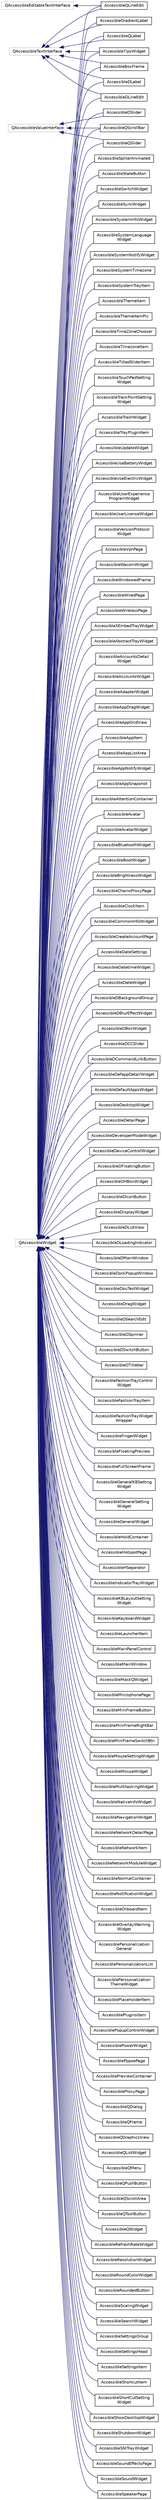 digraph "类继承关系图"
{
  edge [fontname="Helvetica",fontsize="10",labelfontname="Helvetica",labelfontsize="10"];
  node [fontname="Helvetica",fontsize="10",shape=record];
  rankdir="LR";
  Node2018 [label="QAccessibleEditableTextInterface",height=0.2,width=0.4,color="grey75", fillcolor="white", style="filled"];
  Node2018 -> Node1959 [dir="back",color="midnightblue",fontsize="10",style="solid",fontname="Helvetica"];
  Node1959 [label="AccessibleQLineEdit",height=0.2,width=0.4,color="black", fillcolor="white", style="filled",URL="$class_accessible_q_line_edit.html"];
  Node2017 [label="QAccessibleTextInterface",height=0.2,width=0.4,color="grey75", fillcolor="white", style="filled"];
  Node2017 -> Node1872 [dir="back",color="midnightblue",fontsize="10",style="solid",fontname="Helvetica"];
  Node1872 [label="AccessibleBoxFrame",height=0.2,width=0.4,color="black", fillcolor="white", style="filled",URL="$class_accessible_box_frame.html"];
  Node2017 -> Node1896 [dir="back",color="midnightblue",fontsize="10",style="solid",fontname="Helvetica"];
  Node1896 [label="AccessibleDLabel",height=0.2,width=0.4,color="black", fillcolor="white", style="filled",URL="$class_accessible_d_label.html"];
  Node2017 -> Node1897 [dir="back",color="midnightblue",fontsize="10",style="solid",fontname="Helvetica"];
  Node1897 [label="AccessibleDLineEdit",height=0.2,width=0.4,color="black", fillcolor="white", style="filled",URL="$class_accessible_d_line_edit.html"];
  Node2017 -> Node1918 [dir="back",color="midnightblue",fontsize="10",style="solid",fontname="Helvetica"];
  Node1918 [label="AccessibleGradientLabel",height=0.2,width=0.4,color="black", fillcolor="white", style="filled",URL="$class_accessible_gradient_label.html"];
  Node2017 -> Node1958 [dir="back",color="midnightblue",fontsize="10",style="solid",fontname="Helvetica"];
  Node1958 [label="AccessibleQLabel",height=0.2,width=0.4,color="black", fillcolor="white", style="filled",URL="$class_accessible_q_label.html"];
  Node2017 -> Node1959 [dir="back",color="midnightblue",fontsize="10",style="solid",fontname="Helvetica"];
  Node2017 -> Node1998 [dir="back",color="midnightblue",fontsize="10",style="solid",fontname="Helvetica"];
  Node1998 [label="AccessibleTipsWidget",height=0.2,width=0.4,color="black", fillcolor="white", style="filled",URL="$class_accessible_tips_widget.html"];
  Node2016 [label="QAccessibleValueInterface",height=0.2,width=0.4,color="grey75", fillcolor="white", style="filled"];
  Node2016 -> Node1905 [dir="back",color="midnightblue",fontsize="10",style="solid",fontname="Helvetica"];
  Node1905 [label="AccessibleDSlider",height=0.2,width=0.4,color="black", fillcolor="white", style="filled",URL="$class_accessible_d_slider.html"];
  Node2016 -> Node1964 [dir="back",color="midnightblue",fontsize="10",style="solid",fontname="Helvetica"];
  Node1964 [label="AccessibleQScrollBar",height=0.2,width=0.4,color="black", fillcolor="white", style="filled",URL="$class_accessible_q_scroll_bar.html"];
  Node2016 -> Node1965 [dir="back",color="midnightblue",fontsize="10",style="solid",fontname="Helvetica"];
  Node1965 [label="AccessibleQSlider",height=0.2,width=0.4,color="black", fillcolor="white", style="filled",URL="$class_accessible_q_slider.html"];
  Node1856 [label="QAccessibleWidget",height=0.2,width=0.4,color="grey75", fillcolor="white", style="filled"];
  Node1856 -> Node0 [dir="back",color="midnightblue",fontsize="10",style="solid",fontname="Helvetica"];
  Node0 [label="AccessibleAbstractTrayWidget",height=0.2,width=0.4,color="black", fillcolor="white", style="filled",URL="$class_accessible_abstract_tray_widget.html"];
  Node1856 -> Node1858 [dir="back",color="midnightblue",fontsize="10",style="solid",fontname="Helvetica"];
  Node1858 [label="AccessibleAccountsDetail\lWidget",height=0.2,width=0.4,color="black", fillcolor="white", style="filled",URL="$class_accessible_accounts_detail_widget.html"];
  Node1856 -> Node1859 [dir="back",color="midnightblue",fontsize="10",style="solid",fontname="Helvetica"];
  Node1859 [label="AccessibleAccountsWidget",height=0.2,width=0.4,color="black", fillcolor="white", style="filled",URL="$class_accessible_accounts_widget.html"];
  Node1856 -> Node1860 [dir="back",color="midnightblue",fontsize="10",style="solid",fontname="Helvetica"];
  Node1860 [label="AccessibleAdapterWidget",height=0.2,width=0.4,color="black", fillcolor="white", style="filled",URL="$class_accessible_adapter_widget.html"];
  Node1856 -> Node1861 [dir="back",color="midnightblue",fontsize="10",style="solid",fontname="Helvetica"];
  Node1861 [label="AccessibleAppDragWidget",height=0.2,width=0.4,color="black", fillcolor="white", style="filled",URL="$class_accessible_app_drag_widget.html"];
  Node1856 -> Node1862 [dir="back",color="midnightblue",fontsize="10",style="solid",fontname="Helvetica"];
  Node1862 [label="AccessibleAppGridView",height=0.2,width=0.4,color="black", fillcolor="white", style="filled",URL="$class_accessible_app_grid_view.html"];
  Node1856 -> Node1863 [dir="back",color="midnightblue",fontsize="10",style="solid",fontname="Helvetica"];
  Node1863 [label="AccessibleAppItem",height=0.2,width=0.4,color="black", fillcolor="white", style="filled",URL="$class_accessible_app_item.html"];
  Node1856 -> Node1864 [dir="back",color="midnightblue",fontsize="10",style="solid",fontname="Helvetica"];
  Node1864 [label="AccessibleAppListArea",height=0.2,width=0.4,color="black", fillcolor="white", style="filled",URL="$class_accessible_app_list_area.html"];
  Node1856 -> Node1865 [dir="back",color="midnightblue",fontsize="10",style="solid",fontname="Helvetica"];
  Node1865 [label="AccessibleAppNotifyWidget",height=0.2,width=0.4,color="black", fillcolor="white", style="filled",URL="$class_accessible_app_notify_widget.html"];
  Node1856 -> Node1866 [dir="back",color="midnightblue",fontsize="10",style="solid",fontname="Helvetica"];
  Node1866 [label="AccessibleAppSnapshot",height=0.2,width=0.4,color="black", fillcolor="white", style="filled",URL="$class_accessible_app_snapshot.html"];
  Node1856 -> Node1867 [dir="back",color="midnightblue",fontsize="10",style="solid",fontname="Helvetica"];
  Node1867 [label="AccessibleAttentionContainer",height=0.2,width=0.4,color="black", fillcolor="white", style="filled",URL="$class_accessible_attention_container.html"];
  Node1856 -> Node1868 [dir="back",color="midnightblue",fontsize="10",style="solid",fontname="Helvetica"];
  Node1868 [label="AccessibleAvatar",height=0.2,width=0.4,color="black", fillcolor="white", style="filled",URL="$class_accessible_avatar.html"];
  Node1856 -> Node1869 [dir="back",color="midnightblue",fontsize="10",style="solid",fontname="Helvetica"];
  Node1869 [label="AccessibleAvatarWidget",height=0.2,width=0.4,color="black", fillcolor="white", style="filled",URL="$class_accessible_avatar_widget.html"];
  Node1856 -> Node1870 [dir="back",color="midnightblue",fontsize="10",style="solid",fontname="Helvetica"];
  Node1870 [label="AccessibleBluetoothWidget",height=0.2,width=0.4,color="black", fillcolor="white", style="filled",URL="$class_accessible_bluetooth_widget.html"];
  Node1856 -> Node1871 [dir="back",color="midnightblue",fontsize="10",style="solid",fontname="Helvetica"];
  Node1871 [label="AccessibleBootWidget",height=0.2,width=0.4,color="black", fillcolor="white", style="filled",URL="$class_accessible_boot_widget.html"];
  Node1856 -> Node1872 [dir="back",color="midnightblue",fontsize="10",style="solid",fontname="Helvetica"];
  Node1856 -> Node1873 [dir="back",color="midnightblue",fontsize="10",style="solid",fontname="Helvetica"];
  Node1873 [label="AccessibleBrightnessWidget",height=0.2,width=0.4,color="black", fillcolor="white", style="filled",URL="$class_accessible_brightness_widget.html"];
  Node1856 -> Node1874 [dir="back",color="midnightblue",fontsize="10",style="solid",fontname="Helvetica"];
  Node1874 [label="AccessibleChainsProxyPage",height=0.2,width=0.4,color="black", fillcolor="white", style="filled",URL="$class_accessible_chains_proxy_page.html"];
  Node1856 -> Node1875 [dir="back",color="midnightblue",fontsize="10",style="solid",fontname="Helvetica"];
  Node1875 [label="AccessibleClockItem",height=0.2,width=0.4,color="black", fillcolor="white", style="filled",URL="$class_accessible_clock_item.html"];
  Node1856 -> Node1876 [dir="back",color="midnightblue",fontsize="10",style="solid",fontname="Helvetica"];
  Node1876 [label="AccessibleCommonInfoWidget",height=0.2,width=0.4,color="black", fillcolor="white", style="filled",URL="$class_accessible_common_info_widget.html"];
  Node1856 -> Node1877 [dir="back",color="midnightblue",fontsize="10",style="solid",fontname="Helvetica"];
  Node1877 [label="AccessibleCreateAccountPage",height=0.2,width=0.4,color="black", fillcolor="white", style="filled",URL="$class_accessible_create_account_page.html"];
  Node1856 -> Node1878 [dir="back",color="midnightblue",fontsize="10",style="solid",fontname="Helvetica"];
  Node1878 [label="AccessibleDateSettings",height=0.2,width=0.4,color="black", fillcolor="white", style="filled",URL="$class_accessible_date_settings.html"];
  Node1856 -> Node1879 [dir="back",color="midnightblue",fontsize="10",style="solid",fontname="Helvetica"];
  Node1879 [label="AccessibleDatetimeWidget",height=0.2,width=0.4,color="black", fillcolor="white", style="filled",URL="$class_accessible_datetime_widget.html"];
  Node1856 -> Node1880 [dir="back",color="midnightblue",fontsize="10",style="solid",fontname="Helvetica"];
  Node1880 [label="AccessibleDateWidget",height=0.2,width=0.4,color="black", fillcolor="white", style="filled",URL="$class_accessible_date_widget.html"];
  Node1856 -> Node1881 [dir="back",color="midnightblue",fontsize="10",style="solid",fontname="Helvetica"];
  Node1881 [label="AccessibleDBackgroundGroup",height=0.2,width=0.4,color="black", fillcolor="white", style="filled",URL="$class_accessible_d_background_group.html"];
  Node1856 -> Node1882 [dir="back",color="midnightblue",fontsize="10",style="solid",fontname="Helvetica"];
  Node1882 [label="AccessibleDBlurEffectWidget",height=0.2,width=0.4,color="black", fillcolor="white", style="filled",URL="$class_accessible_d_blur_effect_widget.html"];
  Node1856 -> Node1883 [dir="back",color="midnightblue",fontsize="10",style="solid",fontname="Helvetica"];
  Node1883 [label="AccessibleDBoxWidget",height=0.2,width=0.4,color="black", fillcolor="white", style="filled",URL="$class_accessible_d_box_widget.html"];
  Node1856 -> Node1884 [dir="back",color="midnightblue",fontsize="10",style="solid",fontname="Helvetica"];
  Node1884 [label="AccessibleDCCSlider",height=0.2,width=0.4,color="black", fillcolor="white", style="filled",URL="$class_accessible_d_c_c_slider.html"];
  Node1856 -> Node1885 [dir="back",color="midnightblue",fontsize="10",style="solid",fontname="Helvetica"];
  Node1885 [label="AccessibleDCommandLinkButton",height=0.2,width=0.4,color="black", fillcolor="white", style="filled",URL="$class_accessible_d_command_link_button.html"];
  Node1856 -> Node1886 [dir="back",color="midnightblue",fontsize="10",style="solid",fontname="Helvetica"];
  Node1886 [label="AccessibleDefappDetailWidget",height=0.2,width=0.4,color="black", fillcolor="white", style="filled",URL="$class_accessible_defapp_detail_widget.html"];
  Node1856 -> Node1887 [dir="back",color="midnightblue",fontsize="10",style="solid",fontname="Helvetica"];
  Node1887 [label="AccessibleDefaultAppsWidget",height=0.2,width=0.4,color="black", fillcolor="white", style="filled",URL="$class_accessible_default_apps_widget.html"];
  Node1856 -> Node1888 [dir="back",color="midnightblue",fontsize="10",style="solid",fontname="Helvetica"];
  Node1888 [label="AccessibleDesktopWidget",height=0.2,width=0.4,color="black", fillcolor="white", style="filled",URL="$class_accessible_desktop_widget.html"];
  Node1856 -> Node1889 [dir="back",color="midnightblue",fontsize="10",style="solid",fontname="Helvetica"];
  Node1889 [label="AccessibleDetailPage",height=0.2,width=0.4,color="black", fillcolor="white", style="filled",URL="$class_accessible_detail_page.html"];
  Node1856 -> Node1890 [dir="back",color="midnightblue",fontsize="10",style="solid",fontname="Helvetica"];
  Node1890 [label="AccessibleDeveloperModeWidget",height=0.2,width=0.4,color="black", fillcolor="white", style="filled",URL="$class_accessible_developer_mode_widget.html"];
  Node1856 -> Node1891 [dir="back",color="midnightblue",fontsize="10",style="solid",fontname="Helvetica"];
  Node1891 [label="AccessibleDeviceControlWidget",height=0.2,width=0.4,color="black", fillcolor="white", style="filled",URL="$class_accessible_device_control_widget.html"];
  Node1856 -> Node1892 [dir="back",color="midnightblue",fontsize="10",style="solid",fontname="Helvetica"];
  Node1892 [label="AccessibleDFloatingButton",height=0.2,width=0.4,color="black", fillcolor="white", style="filled",URL="$class_accessible_d_floating_button.html"];
  Node1856 -> Node1893 [dir="back",color="midnightblue",fontsize="10",style="solid",fontname="Helvetica"];
  Node1893 [label="AccessibleDHBoxWidget",height=0.2,width=0.4,color="black", fillcolor="white", style="filled",URL="$class_accessible_d_h_box_widget.html"];
  Node1856 -> Node1894 [dir="back",color="midnightblue",fontsize="10",style="solid",fontname="Helvetica"];
  Node1894 [label="AccessibleDIconButton",height=0.2,width=0.4,color="black", fillcolor="white", style="filled",URL="$class_accessible_d_icon_button.html"];
  Node1856 -> Node1895 [dir="back",color="midnightblue",fontsize="10",style="solid",fontname="Helvetica"];
  Node1895 [label="AccessibleDisplayWidget",height=0.2,width=0.4,color="black", fillcolor="white", style="filled",URL="$class_accessible_display_widget.html"];
  Node1856 -> Node1896 [dir="back",color="midnightblue",fontsize="10",style="solid",fontname="Helvetica"];
  Node1856 -> Node1897 [dir="back",color="midnightblue",fontsize="10",style="solid",fontname="Helvetica"];
  Node1856 -> Node1898 [dir="back",color="midnightblue",fontsize="10",style="solid",fontname="Helvetica"];
  Node1898 [label="AccessibleDListView",height=0.2,width=0.4,color="black", fillcolor="white", style="filled",URL="$class_accessible_d_list_view.html"];
  Node1856 -> Node1899 [dir="back",color="midnightblue",fontsize="10",style="solid",fontname="Helvetica"];
  Node1899 [label="AccessibleDLoadingIndicator",height=0.2,width=0.4,color="black", fillcolor="white", style="filled",URL="$class_accessible_d_loading_indicator.html"];
  Node1856 -> Node1900 [dir="back",color="midnightblue",fontsize="10",style="solid",fontname="Helvetica"];
  Node1900 [label="AccessibleDMainWindow",height=0.2,width=0.4,color="black", fillcolor="white", style="filled",URL="$class_accessible_d_main_window.html"];
  Node1856 -> Node1901 [dir="back",color="midnightblue",fontsize="10",style="solid",fontname="Helvetica"];
  Node1901 [label="AccessibleDockPopupWindow",height=0.2,width=0.4,color="black", fillcolor="white", style="filled",URL="$class_accessible_dock_popup_window.html"];
  Node1856 -> Node1902 [dir="back",color="midnightblue",fontsize="10",style="solid",fontname="Helvetica"];
  Node1902 [label="AccessibleDouTestWidget",height=0.2,width=0.4,color="black", fillcolor="white", style="filled",URL="$class_accessible_dou_test_widget.html"];
  Node1856 -> Node1903 [dir="back",color="midnightblue",fontsize="10",style="solid",fontname="Helvetica"];
  Node1903 [label="AccessibleDragWidget",height=0.2,width=0.4,color="black", fillcolor="white", style="filled",URL="$class_accessible_drag_widget.html"];
  Node1856 -> Node1904 [dir="back",color="midnightblue",fontsize="10",style="solid",fontname="Helvetica"];
  Node1904 [label="AccessibleDSearchEdit",height=0.2,width=0.4,color="black", fillcolor="white", style="filled",URL="$class_accessible_d_search_edit.html"];
  Node1856 -> Node1905 [dir="back",color="midnightblue",fontsize="10",style="solid",fontname="Helvetica"];
  Node1856 -> Node1906 [dir="back",color="midnightblue",fontsize="10",style="solid",fontname="Helvetica"];
  Node1906 [label="AccessibleDSpinner",height=0.2,width=0.4,color="black", fillcolor="white", style="filled",URL="$class_accessible_d_spinner.html"];
  Node1856 -> Node1907 [dir="back",color="midnightblue",fontsize="10",style="solid",fontname="Helvetica"];
  Node1907 [label="AccessibleDSwitchButton",height=0.2,width=0.4,color="black", fillcolor="white", style="filled",URL="$class_accessible_d_switch_button.html"];
  Node1856 -> Node1908 [dir="back",color="midnightblue",fontsize="10",style="solid",fontname="Helvetica"];
  Node1908 [label="AccessibleDTitlebar",height=0.2,width=0.4,color="black", fillcolor="white", style="filled",URL="$class_accessible_d_titlebar.html"];
  Node1856 -> Node1909 [dir="back",color="midnightblue",fontsize="10",style="solid",fontname="Helvetica"];
  Node1909 [label="AccessibleFashionTrayControl\lWidget",height=0.2,width=0.4,color="black", fillcolor="white", style="filled",URL="$class_accessible_fashion_tray_control_widget.html"];
  Node1856 -> Node1910 [dir="back",color="midnightblue",fontsize="10",style="solid",fontname="Helvetica"];
  Node1910 [label="AccessibleFashionTrayItem",height=0.2,width=0.4,color="black", fillcolor="white", style="filled",URL="$class_accessible_fashion_tray_item.html"];
  Node1856 -> Node1911 [dir="back",color="midnightblue",fontsize="10",style="solid",fontname="Helvetica"];
  Node1911 [label="AccessibleFashionTrayWidget\lWrapper",height=0.2,width=0.4,color="black", fillcolor="white", style="filled",URL="$class_accessible_fashion_tray_widget_wrapper.html"];
  Node1856 -> Node1912 [dir="back",color="midnightblue",fontsize="10",style="solid",fontname="Helvetica"];
  Node1912 [label="AccessibleFingerWidget",height=0.2,width=0.4,color="black", fillcolor="white", style="filled",URL="$class_accessible_finger_widget.html"];
  Node1856 -> Node1913 [dir="back",color="midnightblue",fontsize="10",style="solid",fontname="Helvetica"];
  Node1913 [label="AccessibleFloatingPreview",height=0.2,width=0.4,color="black", fillcolor="white", style="filled",URL="$class_accessible_floating_preview.html"];
  Node1856 -> Node1914 [dir="back",color="midnightblue",fontsize="10",style="solid",fontname="Helvetica"];
  Node1914 [label="AccessibleFullScreenFrame",height=0.2,width=0.4,color="black", fillcolor="white", style="filled",URL="$class_accessible_full_screen_frame.html"];
  Node1856 -> Node1915 [dir="back",color="midnightblue",fontsize="10",style="solid",fontname="Helvetica"];
  Node1915 [label="AccessibleGeneralKBSetting\lWidget",height=0.2,width=0.4,color="black", fillcolor="white", style="filled",URL="$class_accessible_general_k_b_setting_widget.html"];
  Node1856 -> Node1916 [dir="back",color="midnightblue",fontsize="10",style="solid",fontname="Helvetica"];
  Node1916 [label="AccessibleGeneralSetting\lWidget",height=0.2,width=0.4,color="black", fillcolor="white", style="filled",URL="$class_accessible_general_setting_widget.html"];
  Node1856 -> Node1917 [dir="back",color="midnightblue",fontsize="10",style="solid",fontname="Helvetica"];
  Node1917 [label="AccessibleGeneralWidget",height=0.2,width=0.4,color="black", fillcolor="white", style="filled",URL="$class_accessible_general_widget.html"];
  Node1856 -> Node1918 [dir="back",color="midnightblue",fontsize="10",style="solid",fontname="Helvetica"];
  Node1856 -> Node1919 [dir="back",color="midnightblue",fontsize="10",style="solid",fontname="Helvetica"];
  Node1919 [label="AccessibleHoldContainer",height=0.2,width=0.4,color="black", fillcolor="white", style="filled",URL="$class_accessible_hold_container.html"];
  Node1856 -> Node1920 [dir="back",color="midnightblue",fontsize="10",style="solid",fontname="Helvetica"];
  Node1920 [label="AccessibleHotspotPage",height=0.2,width=0.4,color="black", fillcolor="white", style="filled",URL="$class_accessible_hotspot_page.html"];
  Node1856 -> Node1921 [dir="back",color="midnightblue",fontsize="10",style="solid",fontname="Helvetica"];
  Node1921 [label="AccessibleHSeparator",height=0.2,width=0.4,color="black", fillcolor="white", style="filled",URL="$class_accessible_h_separator.html"];
  Node1856 -> Node1922 [dir="back",color="midnightblue",fontsize="10",style="solid",fontname="Helvetica"];
  Node1922 [label="AccessibleIndicatorTrayWidget",height=0.2,width=0.4,color="black", fillcolor="white", style="filled",URL="$class_accessible_indicator_tray_widget.html"];
  Node1856 -> Node1923 [dir="back",color="midnightblue",fontsize="10",style="solid",fontname="Helvetica"];
  Node1923 [label="AccessibleKBLayoutSetting\lWidget",height=0.2,width=0.4,color="black", fillcolor="white", style="filled",URL="$class_accessible_k_b_layout_setting_widget.html"];
  Node1856 -> Node1924 [dir="back",color="midnightblue",fontsize="10",style="solid",fontname="Helvetica"];
  Node1924 [label="AccessibleKeyboardWidget",height=0.2,width=0.4,color="black", fillcolor="white", style="filled",URL="$class_accessible_keyboard_widget.html"];
  Node1856 -> Node1925 [dir="back",color="midnightblue",fontsize="10",style="solid",fontname="Helvetica"];
  Node1925 [label="AccessibleLauncherItem",height=0.2,width=0.4,color="black", fillcolor="white", style="filled",URL="$class_accessible_launcher_item.html"];
  Node1856 -> Node1926 [dir="back",color="midnightblue",fontsize="10",style="solid",fontname="Helvetica"];
  Node1926 [label="AccessibleMainPanelControl",height=0.2,width=0.4,color="black", fillcolor="white", style="filled",URL="$class_accessible_main_panel_control.html"];
  Node1856 -> Node1927 [dir="back",color="midnightblue",fontsize="10",style="solid",fontname="Helvetica"];
  Node1927 [label="AccessibleMainWindow",height=0.2,width=0.4,color="black", fillcolor="white", style="filled",URL="$class_accessible_main_window.html"];
  Node1856 -> Node1928 [dir="back",color="midnightblue",fontsize="10",style="solid",fontname="Helvetica"];
  Node1928 [label="AccessibleMaskQWidget",height=0.2,width=0.4,color="black", fillcolor="white", style="filled",URL="$class_accessible_mask_q_widget.html"];
  Node1856 -> Node1929 [dir="back",color="midnightblue",fontsize="10",style="solid",fontname="Helvetica"];
  Node1929 [label="AccessibleMicrophonePage",height=0.2,width=0.4,color="black", fillcolor="white", style="filled",URL="$class_accessible_microphone_page.html"];
  Node1856 -> Node1930 [dir="back",color="midnightblue",fontsize="10",style="solid",fontname="Helvetica"];
  Node1930 [label="AccessibleMiniFrameButton",height=0.2,width=0.4,color="black", fillcolor="white", style="filled",URL="$class_accessible_mini_frame_button.html"];
  Node1856 -> Node1931 [dir="back",color="midnightblue",fontsize="10",style="solid",fontname="Helvetica"];
  Node1931 [label="AccessibleMiniFrameRightBar",height=0.2,width=0.4,color="black", fillcolor="white", style="filled",URL="$class_accessible_mini_frame_right_bar.html"];
  Node1856 -> Node1932 [dir="back",color="midnightblue",fontsize="10",style="solid",fontname="Helvetica"];
  Node1932 [label="AccessibleMiniFrameSwitchBtn",height=0.2,width=0.4,color="black", fillcolor="white", style="filled",URL="$class_accessible_mini_frame_switch_btn.html"];
  Node1856 -> Node1933 [dir="back",color="midnightblue",fontsize="10",style="solid",fontname="Helvetica"];
  Node1933 [label="AccessibleMouseSettingWidget",height=0.2,width=0.4,color="black", fillcolor="white", style="filled",URL="$class_accessible_mouse_setting_widget.html"];
  Node1856 -> Node1934 [dir="back",color="midnightblue",fontsize="10",style="solid",fontname="Helvetica"];
  Node1934 [label="AccessibleMouseWidget",height=0.2,width=0.4,color="black", fillcolor="white", style="filled",URL="$class_accessible_mouse_widget.html"];
  Node1856 -> Node1935 [dir="back",color="midnightblue",fontsize="10",style="solid",fontname="Helvetica"];
  Node1935 [label="AccessibleMultitaskingWidget",height=0.2,width=0.4,color="black", fillcolor="white", style="filled",URL="$class_accessible_multitasking_widget.html"];
  Node1856 -> Node1936 [dir="back",color="midnightblue",fontsize="10",style="solid",fontname="Helvetica"];
  Node1936 [label="AccessibleNativeInfoWidget",height=0.2,width=0.4,color="black", fillcolor="white", style="filled",URL="$class_accessible_native_info_widget.html"];
  Node1856 -> Node1937 [dir="back",color="midnightblue",fontsize="10",style="solid",fontname="Helvetica"];
  Node1937 [label="AccessibleNavigationWidget",height=0.2,width=0.4,color="black", fillcolor="white", style="filled",URL="$class_accessible_navigation_widget.html"];
  Node1856 -> Node1938 [dir="back",color="midnightblue",fontsize="10",style="solid",fontname="Helvetica"];
  Node1938 [label="AccessibleNetworkDetailPage",height=0.2,width=0.4,color="black", fillcolor="white", style="filled",URL="$class_accessible_network_detail_page.html"];
  Node1856 -> Node1939 [dir="back",color="midnightblue",fontsize="10",style="solid",fontname="Helvetica"];
  Node1939 [label="AccessibleNetworkItem",height=0.2,width=0.4,color="black", fillcolor="white", style="filled",URL="$class_accessible_network_item.html"];
  Node1856 -> Node1940 [dir="back",color="midnightblue",fontsize="10",style="solid",fontname="Helvetica"];
  Node1940 [label="AccessibleNetworkModuleWidget",height=0.2,width=0.4,color="black", fillcolor="white", style="filled",URL="$class_accessible_network_module_widget.html"];
  Node1856 -> Node1941 [dir="back",color="midnightblue",fontsize="10",style="solid",fontname="Helvetica"];
  Node1941 [label="AccessibleNormalContainer",height=0.2,width=0.4,color="black", fillcolor="white", style="filled",URL="$class_accessible_normal_container.html"];
  Node1856 -> Node1942 [dir="back",color="midnightblue",fontsize="10",style="solid",fontname="Helvetica"];
  Node1942 [label="AccessibleNotificationWidget",height=0.2,width=0.4,color="black", fillcolor="white", style="filled",URL="$class_accessible_notification_widget.html"];
  Node1856 -> Node1943 [dir="back",color="midnightblue",fontsize="10",style="solid",fontname="Helvetica"];
  Node1943 [label="AccessibleOnboardItem",height=0.2,width=0.4,color="black", fillcolor="white", style="filled",URL="$class_accessible_onboard_item.html"];
  Node1856 -> Node1944 [dir="back",color="midnightblue",fontsize="10",style="solid",fontname="Helvetica"];
  Node1944 [label="AccessibleOverlayWarning\lWidget",height=0.2,width=0.4,color="black", fillcolor="white", style="filled",URL="$class_accessible_overlay_warning_widget.html"];
  Node1856 -> Node1945 [dir="back",color="midnightblue",fontsize="10",style="solid",fontname="Helvetica"];
  Node1945 [label="AccessiblePersonalization\lGeneral",height=0.2,width=0.4,color="black", fillcolor="white", style="filled",URL="$class_accessible_personalization_general.html"];
  Node1856 -> Node1946 [dir="back",color="midnightblue",fontsize="10",style="solid",fontname="Helvetica"];
  Node1946 [label="AccessiblePersonalizationList",height=0.2,width=0.4,color="black", fillcolor="white", style="filled",URL="$class_accessible_personalization_list.html"];
  Node1856 -> Node1947 [dir="back",color="midnightblue",fontsize="10",style="solid",fontname="Helvetica"];
  Node1947 [label="AccessiblePerssonalization\lThemeWidget",height=0.2,width=0.4,color="black", fillcolor="white", style="filled",URL="$class_accessible_perssonalization_theme_widget.html"];
  Node1856 -> Node1948 [dir="back",color="midnightblue",fontsize="10",style="solid",fontname="Helvetica"];
  Node1948 [label="AccessiblePlaceholderItem",height=0.2,width=0.4,color="black", fillcolor="white", style="filled",URL="$class_accessible_placeholder_item.html"];
  Node1856 -> Node1949 [dir="back",color="midnightblue",fontsize="10",style="solid",fontname="Helvetica"];
  Node1949 [label="AccessiblePluginsItem",height=0.2,width=0.4,color="black", fillcolor="white", style="filled",URL="$class_accessible_plugins_item.html"];
  Node1856 -> Node1950 [dir="back",color="midnightblue",fontsize="10",style="solid",fontname="Helvetica"];
  Node1950 [label="AccessiblePopupControlWidget",height=0.2,width=0.4,color="black", fillcolor="white", style="filled",URL="$class_accessible_popup_control_widget.html"];
  Node1856 -> Node1951 [dir="back",color="midnightblue",fontsize="10",style="solid",fontname="Helvetica"];
  Node1951 [label="AccessiblePowerWidget",height=0.2,width=0.4,color="black", fillcolor="white", style="filled",URL="$class_accessible_power_widget.html"];
  Node1856 -> Node1952 [dir="back",color="midnightblue",fontsize="10",style="solid",fontname="Helvetica"];
  Node1952 [label="AccessiblePppoePage",height=0.2,width=0.4,color="black", fillcolor="white", style="filled",URL="$class_accessible_pppoe_page.html"];
  Node1856 -> Node1953 [dir="back",color="midnightblue",fontsize="10",style="solid",fontname="Helvetica"];
  Node1953 [label="AccessiblePreviewContainer",height=0.2,width=0.4,color="black", fillcolor="white", style="filled",URL="$class_accessible_preview_container.html"];
  Node1856 -> Node1954 [dir="back",color="midnightblue",fontsize="10",style="solid",fontname="Helvetica"];
  Node1954 [label="AccessibleProxyPage",height=0.2,width=0.4,color="black", fillcolor="white", style="filled",URL="$class_accessible_proxy_page.html"];
  Node1856 -> Node1955 [dir="back",color="midnightblue",fontsize="10",style="solid",fontname="Helvetica"];
  Node1955 [label="AccessibleQDialog",height=0.2,width=0.4,color="black", fillcolor="white", style="filled",URL="$class_accessible_q_dialog.html"];
  Node1856 -> Node1956 [dir="back",color="midnightblue",fontsize="10",style="solid",fontname="Helvetica"];
  Node1956 [label="AccessibleQFrame",height=0.2,width=0.4,color="black", fillcolor="white", style="filled",URL="$class_accessible_q_frame.html"];
  Node1856 -> Node1957 [dir="back",color="midnightblue",fontsize="10",style="solid",fontname="Helvetica"];
  Node1957 [label="AccessibleQGraphicsView",height=0.2,width=0.4,color="black", fillcolor="white", style="filled",URL="$class_accessible_q_graphics_view.html"];
  Node1856 -> Node1958 [dir="back",color="midnightblue",fontsize="10",style="solid",fontname="Helvetica"];
  Node1856 -> Node1959 [dir="back",color="midnightblue",fontsize="10",style="solid",fontname="Helvetica"];
  Node1856 -> Node1960 [dir="back",color="midnightblue",fontsize="10",style="solid",fontname="Helvetica"];
  Node1960 [label="AccessibleQListWidget",height=0.2,width=0.4,color="black", fillcolor="white", style="filled",URL="$class_accessible_q_list_widget.html"];
  Node1856 -> Node1961 [dir="back",color="midnightblue",fontsize="10",style="solid",fontname="Helvetica"];
  Node1961 [label="AccessibleQMenu",height=0.2,width=0.4,color="black", fillcolor="white", style="filled",URL="$class_accessible_q_menu.html"];
  Node1856 -> Node1962 [dir="back",color="midnightblue",fontsize="10",style="solid",fontname="Helvetica"];
  Node1962 [label="AccessibleQPushButton",height=0.2,width=0.4,color="black", fillcolor="white", style="filled",URL="$class_accessible_q_push_button.html"];
  Node1856 -> Node1963 [dir="back",color="midnightblue",fontsize="10",style="solid",fontname="Helvetica"];
  Node1963 [label="AccessibleQScrollArea",height=0.2,width=0.4,color="black", fillcolor="white", style="filled",URL="$class_accessible_q_scroll_area.html"];
  Node1856 -> Node1964 [dir="back",color="midnightblue",fontsize="10",style="solid",fontname="Helvetica"];
  Node1856 -> Node1965 [dir="back",color="midnightblue",fontsize="10",style="solid",fontname="Helvetica"];
  Node1856 -> Node1966 [dir="back",color="midnightblue",fontsize="10",style="solid",fontname="Helvetica"];
  Node1966 [label="AccessibleQToolButton",height=0.2,width=0.4,color="black", fillcolor="white", style="filled",URL="$class_accessible_q_tool_button.html"];
  Node1856 -> Node1967 [dir="back",color="midnightblue",fontsize="10",style="solid",fontname="Helvetica"];
  Node1967 [label="AccessibleQWidget",height=0.2,width=0.4,color="black", fillcolor="white", style="filled",URL="$class_accessible_q_widget.html"];
  Node1856 -> Node1968 [dir="back",color="midnightblue",fontsize="10",style="solid",fontname="Helvetica"];
  Node1968 [label="AccessibleRefreshRateWidget",height=0.2,width=0.4,color="black", fillcolor="white", style="filled",URL="$class_accessible_refresh_rate_widget.html"];
  Node1856 -> Node1969 [dir="back",color="midnightblue",fontsize="10",style="solid",fontname="Helvetica"];
  Node1969 [label="AccessibleResolutionWidget",height=0.2,width=0.4,color="black", fillcolor="white", style="filled",URL="$class_accessible_resolution_widget.html"];
  Node1856 -> Node1970 [dir="back",color="midnightblue",fontsize="10",style="solid",fontname="Helvetica"];
  Node1970 [label="AccessibleRoundColorWidget",height=0.2,width=0.4,color="black", fillcolor="white", style="filled",URL="$class_accessible_round_color_widget.html"];
  Node1856 -> Node1971 [dir="back",color="midnightblue",fontsize="10",style="solid",fontname="Helvetica"];
  Node1971 [label="AccessibleRoundedButton",height=0.2,width=0.4,color="black", fillcolor="white", style="filled",URL="$class_accessible_rounded_button.html"];
  Node1856 -> Node1972 [dir="back",color="midnightblue",fontsize="10",style="solid",fontname="Helvetica"];
  Node1972 [label="AccessibleScalingWidget",height=0.2,width=0.4,color="black", fillcolor="white", style="filled",URL="$class_accessible_scaling_widget.html"];
  Node1856 -> Node1973 [dir="back",color="midnightblue",fontsize="10",style="solid",fontname="Helvetica"];
  Node1973 [label="AccessibleSearchWidget",height=0.2,width=0.4,color="black", fillcolor="white", style="filled",URL="$class_accessible_search_widget.html"];
  Node1856 -> Node1974 [dir="back",color="midnightblue",fontsize="10",style="solid",fontname="Helvetica"];
  Node1974 [label="AccessibleSettingsGroup",height=0.2,width=0.4,color="black", fillcolor="white", style="filled",URL="$class_accessible_settings_group.html"];
  Node1856 -> Node1975 [dir="back",color="midnightblue",fontsize="10",style="solid",fontname="Helvetica"];
  Node1975 [label="AccessibleSettingsHead",height=0.2,width=0.4,color="black", fillcolor="white", style="filled",URL="$class_accessible_settings_head.html"];
  Node1856 -> Node1976 [dir="back",color="midnightblue",fontsize="10",style="solid",fontname="Helvetica"];
  Node1976 [label="AccessibleSettingsItem",height=0.2,width=0.4,color="black", fillcolor="white", style="filled",URL="$class_accessible_settings_item.html"];
  Node1856 -> Node1977 [dir="back",color="midnightblue",fontsize="10",style="solid",fontname="Helvetica"];
  Node1977 [label="AccessibleShortcutItem",height=0.2,width=0.4,color="black", fillcolor="white", style="filled",URL="$class_accessible_shortcut_item.html"];
  Node1856 -> Node1978 [dir="back",color="midnightblue",fontsize="10",style="solid",fontname="Helvetica"];
  Node1978 [label="AccessibleShortCutSetting\lWidget",height=0.2,width=0.4,color="black", fillcolor="white", style="filled",URL="$class_accessible_short_cut_setting_widget.html"];
  Node1856 -> Node1979 [dir="back",color="midnightblue",fontsize="10",style="solid",fontname="Helvetica"];
  Node1979 [label="AccessibleShowDesktopWidget",height=0.2,width=0.4,color="black", fillcolor="white", style="filled",URL="$class_accessible_show_desktop_widget.html"];
  Node1856 -> Node1980 [dir="back",color="midnightblue",fontsize="10",style="solid",fontname="Helvetica"];
  Node1980 [label="AccessibleShutdownWidget",height=0.2,width=0.4,color="black", fillcolor="white", style="filled",URL="$class_accessible_shutdown_widget.html"];
  Node1856 -> Node1981 [dir="back",color="midnightblue",fontsize="10",style="solid",fontname="Helvetica"];
  Node1981 [label="AccessibleSNITrayWidget",height=0.2,width=0.4,color="black", fillcolor="white", style="filled",URL="$class_accessible_s_n_i_tray_widget.html"];
  Node1856 -> Node1982 [dir="back",color="midnightblue",fontsize="10",style="solid",fontname="Helvetica"];
  Node1982 [label="AccessibleSoundEffectsPage",height=0.2,width=0.4,color="black", fillcolor="white", style="filled",URL="$class_accessible_sound_effects_page.html"];
  Node1856 -> Node1983 [dir="back",color="midnightblue",fontsize="10",style="solid",fontname="Helvetica"];
  Node1983 [label="AccessibleSoundWidget",height=0.2,width=0.4,color="black", fillcolor="white", style="filled",URL="$class_accessible_sound_widget.html"];
  Node1856 -> Node1984 [dir="back",color="midnightblue",fontsize="10",style="solid",fontname="Helvetica"];
  Node1984 [label="AccessibleSpeakerPage",height=0.2,width=0.4,color="black", fillcolor="white", style="filled",URL="$class_accessible_speaker_page.html"];
  Node1856 -> Node1985 [dir="back",color="midnightblue",fontsize="10",style="solid",fontname="Helvetica"];
  Node1985 [label="AccessibleSpliterAnimated",height=0.2,width=0.4,color="black", fillcolor="white", style="filled",URL="$class_accessible_spliter_animated.html"];
  Node1856 -> Node1986 [dir="back",color="midnightblue",fontsize="10",style="solid",fontname="Helvetica"];
  Node1986 [label="AccessibleStateButton",height=0.2,width=0.4,color="black", fillcolor="white", style="filled",URL="$class_accessible_state_button.html"];
  Node1856 -> Node1987 [dir="back",color="midnightblue",fontsize="10",style="solid",fontname="Helvetica"];
  Node1987 [label="AccessibleSwitchWidget",height=0.2,width=0.4,color="black", fillcolor="white", style="filled",URL="$class_accessible_switch_widget.html"];
  Node1856 -> Node1988 [dir="back",color="midnightblue",fontsize="10",style="solid",fontname="Helvetica"];
  Node1988 [label="AccessibleSyncWidget",height=0.2,width=0.4,color="black", fillcolor="white", style="filled",URL="$class_accessible_sync_widget.html"];
  Node1856 -> Node1989 [dir="back",color="midnightblue",fontsize="10",style="solid",fontname="Helvetica"];
  Node1989 [label="AccessibleSystemInfoWidget",height=0.2,width=0.4,color="black", fillcolor="white", style="filled",URL="$class_accessible_system_info_widget.html"];
  Node1856 -> Node1990 [dir="back",color="midnightblue",fontsize="10",style="solid",fontname="Helvetica"];
  Node1990 [label="AccessibleSystemLanguage\lWidget",height=0.2,width=0.4,color="black", fillcolor="white", style="filled",URL="$class_accessible_system_language_widget.html"];
  Node1856 -> Node1991 [dir="back",color="midnightblue",fontsize="10",style="solid",fontname="Helvetica"];
  Node1991 [label="AccessibleSystemNotifyWidget",height=0.2,width=0.4,color="black", fillcolor="white", style="filled",URL="$class_accessible_system_notify_widget.html"];
  Node1856 -> Node1992 [dir="back",color="midnightblue",fontsize="10",style="solid",fontname="Helvetica"];
  Node1992 [label="AccessibleSystemTimezone",height=0.2,width=0.4,color="black", fillcolor="white", style="filled",URL="$class_accessible_system_timezone.html"];
  Node1856 -> Node1993 [dir="back",color="midnightblue",fontsize="10",style="solid",fontname="Helvetica"];
  Node1993 [label="AccessibleSystemTrayItem",height=0.2,width=0.4,color="black", fillcolor="white", style="filled",URL="$class_accessible_system_tray_item.html"];
  Node1856 -> Node1994 [dir="back",color="midnightblue",fontsize="10",style="solid",fontname="Helvetica"];
  Node1994 [label="AccessibleThemeItem",height=0.2,width=0.4,color="black", fillcolor="white", style="filled",URL="$class_accessible_theme_item.html"];
  Node1856 -> Node1995 [dir="back",color="midnightblue",fontsize="10",style="solid",fontname="Helvetica"];
  Node1995 [label="AccessibleThemeItemPic",height=0.2,width=0.4,color="black", fillcolor="white", style="filled",URL="$class_accessible_theme_item_pic.html"];
  Node1856 -> Node1996 [dir="back",color="midnightblue",fontsize="10",style="solid",fontname="Helvetica"];
  Node1996 [label="AccessibleTimeZoneChooser",height=0.2,width=0.4,color="black", fillcolor="white", style="filled",URL="$class_accessible_time_zone_chooser.html"];
  Node1856 -> Node1997 [dir="back",color="midnightblue",fontsize="10",style="solid",fontname="Helvetica"];
  Node1997 [label="AccessibleTimezoneItem",height=0.2,width=0.4,color="black", fillcolor="white", style="filled",URL="$class_accessible_timezone_item.html"];
  Node1856 -> Node1998 [dir="back",color="midnightblue",fontsize="10",style="solid",fontname="Helvetica"];
  Node1856 -> Node1999 [dir="back",color="midnightblue",fontsize="10",style="solid",fontname="Helvetica"];
  Node1999 [label="AccessibleTitledSliderItem",height=0.2,width=0.4,color="black", fillcolor="white", style="filled",URL="$class_accessible_titled_slider_item.html"];
  Node1856 -> Node2000 [dir="back",color="midnightblue",fontsize="10",style="solid",fontname="Helvetica"];
  Node2000 [label="AccessibleTouchPadSetting\lWidget",height=0.2,width=0.4,color="black", fillcolor="white", style="filled",URL="$class_accessible_touch_pad_setting_widget.html"];
  Node1856 -> Node2001 [dir="back",color="midnightblue",fontsize="10",style="solid",fontname="Helvetica"];
  Node2001 [label="AccessibleTrackPointSetting\lWidget",height=0.2,width=0.4,color="black", fillcolor="white", style="filled",URL="$class_accessible_track_point_setting_widget.html"];
  Node1856 -> Node2002 [dir="back",color="midnightblue",fontsize="10",style="solid",fontname="Helvetica"];
  Node2002 [label="AccessibleTrashWidget",height=0.2,width=0.4,color="black", fillcolor="white", style="filled",URL="$class_accessible_trash_widget.html"];
  Node1856 -> Node2003 [dir="back",color="midnightblue",fontsize="10",style="solid",fontname="Helvetica"];
  Node2003 [label="AccessibleTrayPluginItem",height=0.2,width=0.4,color="black", fillcolor="white", style="filled",URL="$class_accessible_tray_plugin_item.html"];
  Node1856 -> Node2004 [dir="back",color="midnightblue",fontsize="10",style="solid",fontname="Helvetica"];
  Node2004 [label="AccessibleUpdateWidget",height=0.2,width=0.4,color="black", fillcolor="white", style="filled",URL="$class_accessible_update_widget.html"];
  Node1856 -> Node2005 [dir="back",color="midnightblue",fontsize="10",style="solid",fontname="Helvetica"];
  Node2005 [label="AccessibleUseBatteryWidget",height=0.2,width=0.4,color="black", fillcolor="white", style="filled",URL="$class_accessible_use_battery_widget.html"];
  Node1856 -> Node2006 [dir="back",color="midnightblue",fontsize="10",style="solid",fontname="Helvetica"];
  Node2006 [label="AccessibleUseElectricWidget",height=0.2,width=0.4,color="black", fillcolor="white", style="filled",URL="$class_accessible_use_electric_widget.html"];
  Node1856 -> Node2007 [dir="back",color="midnightblue",fontsize="10",style="solid",fontname="Helvetica"];
  Node2007 [label="AccessibleUserExperience\lProgramWidget",height=0.2,width=0.4,color="black", fillcolor="white", style="filled",URL="$class_accessible_user_experience_program_widget.html"];
  Node1856 -> Node2008 [dir="back",color="midnightblue",fontsize="10",style="solid",fontname="Helvetica"];
  Node2008 [label="AccessibleUserLicenseWidget",height=0.2,width=0.4,color="black", fillcolor="white", style="filled",URL="$class_accessible_user_license_widget.html"];
  Node1856 -> Node2009 [dir="back",color="midnightblue",fontsize="10",style="solid",fontname="Helvetica"];
  Node2009 [label="AccessibleVersionProtocol\lWidget",height=0.2,width=0.4,color="black", fillcolor="white", style="filled",URL="$class_accessible_version_protocol_widget.html"];
  Node1856 -> Node2010 [dir="back",color="midnightblue",fontsize="10",style="solid",fontname="Helvetica"];
  Node2010 [label="AccessibleVpnPage",height=0.2,width=0.4,color="black", fillcolor="white", style="filled",URL="$class_accessible_vpn_page.html"];
  Node1856 -> Node2011 [dir="back",color="midnightblue",fontsize="10",style="solid",fontname="Helvetica"];
  Node2011 [label="AccessibleWacomWidget",height=0.2,width=0.4,color="black", fillcolor="white", style="filled",URL="$class_accessible_wacom_widget.html"];
  Node1856 -> Node2012 [dir="back",color="midnightblue",fontsize="10",style="solid",fontname="Helvetica"];
  Node2012 [label="AccessibleWindowedFrame",height=0.2,width=0.4,color="black", fillcolor="white", style="filled",URL="$class_accessible_windowed_frame.html"];
  Node1856 -> Node2013 [dir="back",color="midnightblue",fontsize="10",style="solid",fontname="Helvetica"];
  Node2013 [label="AccessibleWiredPage",height=0.2,width=0.4,color="black", fillcolor="white", style="filled",URL="$class_accessible_wired_page.html"];
  Node1856 -> Node2014 [dir="back",color="midnightblue",fontsize="10",style="solid",fontname="Helvetica"];
  Node2014 [label="AccessibleWirelessPage",height=0.2,width=0.4,color="black", fillcolor="white", style="filled",URL="$class_accessible_wireless_page.html"];
  Node1856 -> Node2015 [dir="back",color="midnightblue",fontsize="10",style="solid",fontname="Helvetica"];
  Node2015 [label="AccessibleXEmbedTrayWidget",height=0.2,width=0.4,color="black", fillcolor="white", style="filled",URL="$class_accessible_x_embed_tray_widget.html"];
}
